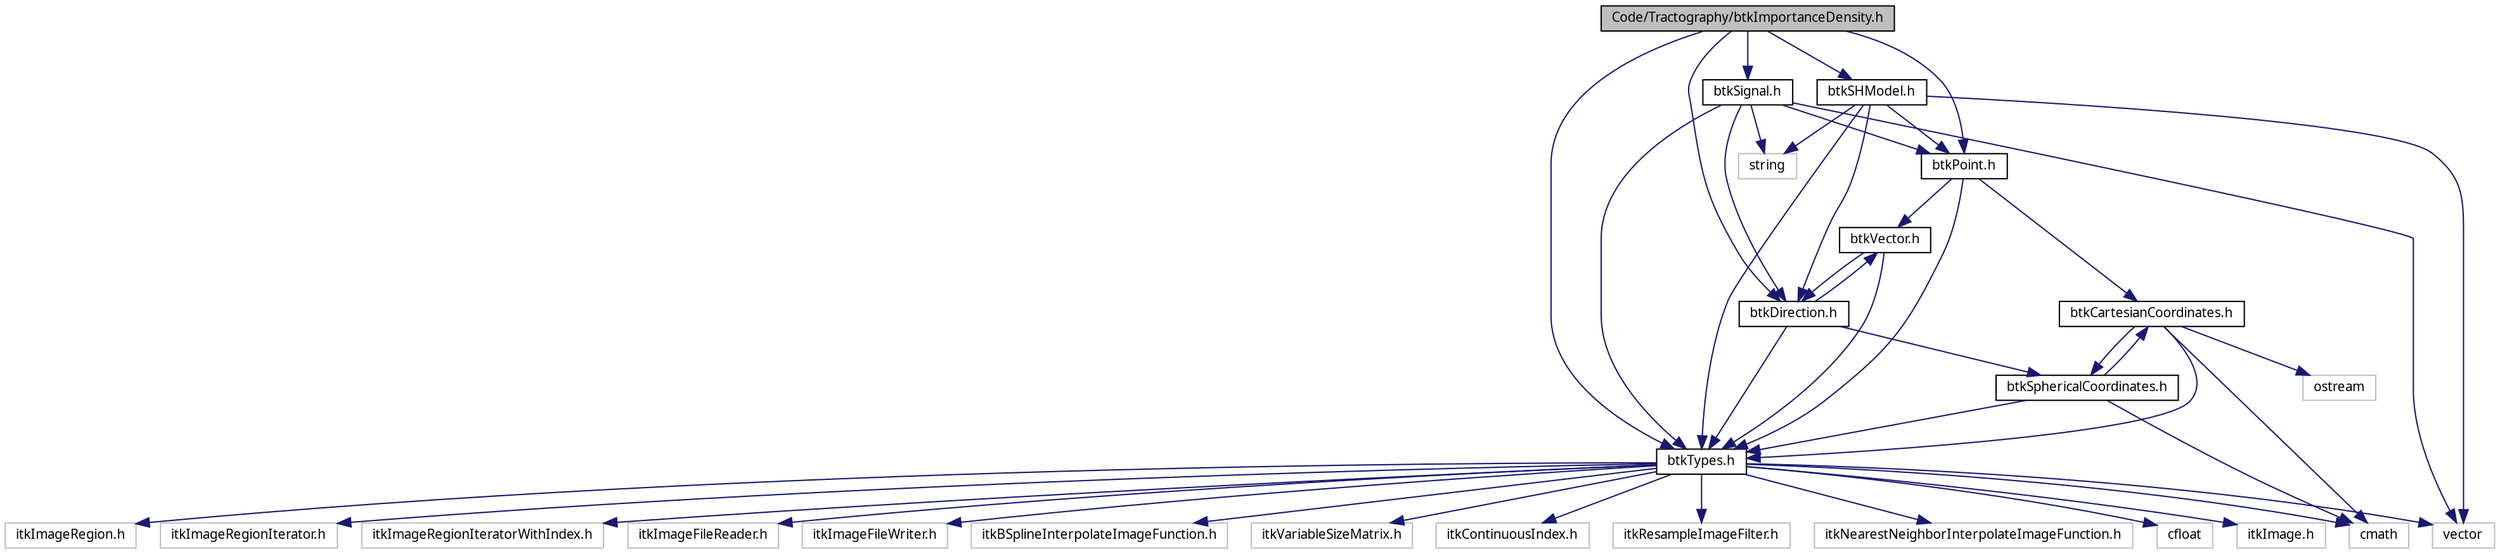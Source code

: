 digraph G
{
  edge [fontname="FreeSans.ttf",fontsize="10",labelfontname="FreeSans.ttf",labelfontsize="10"];
  node [fontname="FreeSans.ttf",fontsize="10",shape=record];
  Node1 [label="Code/Tractography/btkImportanceDensity.h",height=0.2,width=0.4,color="black", fillcolor="grey75", style="filled" fontcolor="black"];
  Node1 -> Node2 [color="midnightblue",fontsize="10",style="solid",fontname="FreeSans.ttf"];
  Node2 [label="btkTypes.h",height=0.2,width=0.4,color="black", fillcolor="white", style="filled",URL="$btk_types_8h.html"];
  Node2 -> Node3 [color="midnightblue",fontsize="10",style="solid",fontname="FreeSans.ttf"];
  Node3 [label="itkImage.h",height=0.2,width=0.4,color="grey75", fillcolor="white", style="filled"];
  Node2 -> Node4 [color="midnightblue",fontsize="10",style="solid",fontname="FreeSans.ttf"];
  Node4 [label="itkImageRegion.h",height=0.2,width=0.4,color="grey75", fillcolor="white", style="filled"];
  Node2 -> Node5 [color="midnightblue",fontsize="10",style="solid",fontname="FreeSans.ttf"];
  Node5 [label="itkImageRegionIterator.h",height=0.2,width=0.4,color="grey75", fillcolor="white", style="filled"];
  Node2 -> Node6 [color="midnightblue",fontsize="10",style="solid",fontname="FreeSans.ttf"];
  Node6 [label="itkImageRegionIteratorWithIndex.h",height=0.2,width=0.4,color="grey75", fillcolor="white", style="filled"];
  Node2 -> Node7 [color="midnightblue",fontsize="10",style="solid",fontname="FreeSans.ttf"];
  Node7 [label="itkImageFileReader.h",height=0.2,width=0.4,color="grey75", fillcolor="white", style="filled"];
  Node2 -> Node8 [color="midnightblue",fontsize="10",style="solid",fontname="FreeSans.ttf"];
  Node8 [label="itkImageFileWriter.h",height=0.2,width=0.4,color="grey75", fillcolor="white", style="filled"];
  Node2 -> Node9 [color="midnightblue",fontsize="10",style="solid",fontname="FreeSans.ttf"];
  Node9 [label="itkBSplineInterpolateImageFunction.h",height=0.2,width=0.4,color="grey75", fillcolor="white", style="filled"];
  Node2 -> Node10 [color="midnightblue",fontsize="10",style="solid",fontname="FreeSans.ttf"];
  Node10 [label="itkVariableSizeMatrix.h",height=0.2,width=0.4,color="grey75", fillcolor="white", style="filled"];
  Node2 -> Node11 [color="midnightblue",fontsize="10",style="solid",fontname="FreeSans.ttf"];
  Node11 [label="itkContinuousIndex.h",height=0.2,width=0.4,color="grey75", fillcolor="white", style="filled"];
  Node2 -> Node12 [color="midnightblue",fontsize="10",style="solid",fontname="FreeSans.ttf"];
  Node12 [label="itkResampleImageFilter.h",height=0.2,width=0.4,color="grey75", fillcolor="white", style="filled"];
  Node2 -> Node13 [color="midnightblue",fontsize="10",style="solid",fontname="FreeSans.ttf"];
  Node13 [label="itkNearestNeighborInterpolateImageFunction.h",height=0.2,width=0.4,color="grey75", fillcolor="white", style="filled"];
  Node2 -> Node14 [color="midnightblue",fontsize="10",style="solid",fontname="FreeSans.ttf"];
  Node14 [label="cfloat",height=0.2,width=0.4,color="grey75", fillcolor="white", style="filled"];
  Node2 -> Node15 [color="midnightblue",fontsize="10",style="solid",fontname="FreeSans.ttf"];
  Node15 [label="cmath",height=0.2,width=0.4,color="grey75", fillcolor="white", style="filled"];
  Node2 -> Node16 [color="midnightblue",fontsize="10",style="solid",fontname="FreeSans.ttf"];
  Node16 [label="vector",height=0.2,width=0.4,color="grey75", fillcolor="white", style="filled"];
  Node1 -> Node17 [color="midnightblue",fontsize="10",style="solid",fontname="FreeSans.ttf"];
  Node17 [label="btkPoint.h",height=0.2,width=0.4,color="black", fillcolor="white", style="filled",URL="$btk_point_8h.html"];
  Node17 -> Node2 [color="midnightblue",fontsize="10",style="solid",fontname="FreeSans.ttf"];
  Node17 -> Node18 [color="midnightblue",fontsize="10",style="solid",fontname="FreeSans.ttf"];
  Node18 [label="btkCartesianCoordinates.h",height=0.2,width=0.4,color="black", fillcolor="white", style="filled",URL="$_tractography_2btk_cartesian_coordinates_8h.html"];
  Node18 -> Node15 [color="midnightblue",fontsize="10",style="solid",fontname="FreeSans.ttf"];
  Node18 -> Node19 [color="midnightblue",fontsize="10",style="solid",fontname="FreeSans.ttf"];
  Node19 [label="ostream",height=0.2,width=0.4,color="grey75", fillcolor="white", style="filled"];
  Node18 -> Node2 [color="midnightblue",fontsize="10",style="solid",fontname="FreeSans.ttf"];
  Node18 -> Node20 [color="midnightblue",fontsize="10",style="solid",fontname="FreeSans.ttf"];
  Node20 [label="btkSphericalCoordinates.h",height=0.2,width=0.4,color="black", fillcolor="white", style="filled",URL="$btk_spherical_coordinates_8h.html"];
  Node20 -> Node15 [color="midnightblue",fontsize="10",style="solid",fontname="FreeSans.ttf"];
  Node20 -> Node2 [color="midnightblue",fontsize="10",style="solid",fontname="FreeSans.ttf"];
  Node20 -> Node18 [color="midnightblue",fontsize="10",style="solid",fontname="FreeSans.ttf"];
  Node17 -> Node21 [color="midnightblue",fontsize="10",style="solid",fontname="FreeSans.ttf"];
  Node21 [label="btkVector.h",height=0.2,width=0.4,color="black", fillcolor="white", style="filled",URL="$btk_vector_8h.html"];
  Node21 -> Node2 [color="midnightblue",fontsize="10",style="solid",fontname="FreeSans.ttf"];
  Node21 -> Node22 [color="midnightblue",fontsize="10",style="solid",fontname="FreeSans.ttf"];
  Node22 [label="btkDirection.h",height=0.2,width=0.4,color="black", fillcolor="white", style="filled",URL="$btk_direction_8h.html"];
  Node22 -> Node2 [color="midnightblue",fontsize="10",style="solid",fontname="FreeSans.ttf"];
  Node22 -> Node20 [color="midnightblue",fontsize="10",style="solid",fontname="FreeSans.ttf"];
  Node22 -> Node21 [color="midnightblue",fontsize="10",style="solid",fontname="FreeSans.ttf"];
  Node1 -> Node22 [color="midnightblue",fontsize="10",style="solid",fontname="FreeSans.ttf"];
  Node1 -> Node23 [color="midnightblue",fontsize="10",style="solid",fontname="FreeSans.ttf"];
  Node23 [label="btkSignal.h",height=0.2,width=0.4,color="black", fillcolor="white", style="filled",URL="$btk_signal_8h.html"];
  Node23 -> Node24 [color="midnightblue",fontsize="10",style="solid",fontname="FreeSans.ttf"];
  Node24 [label="string",height=0.2,width=0.4,color="grey75", fillcolor="white", style="filled"];
  Node23 -> Node16 [color="midnightblue",fontsize="10",style="solid",fontname="FreeSans.ttf"];
  Node23 -> Node2 [color="midnightblue",fontsize="10",style="solid",fontname="FreeSans.ttf"];
  Node23 -> Node17 [color="midnightblue",fontsize="10",style="solid",fontname="FreeSans.ttf"];
  Node23 -> Node22 [color="midnightblue",fontsize="10",style="solid",fontname="FreeSans.ttf"];
  Node1 -> Node25 [color="midnightblue",fontsize="10",style="solid",fontname="FreeSans.ttf"];
  Node25 [label="btkSHModel.h",height=0.2,width=0.4,color="black", fillcolor="white", style="filled",URL="$btk_s_h_model_8h.html"];
  Node25 -> Node24 [color="midnightblue",fontsize="10",style="solid",fontname="FreeSans.ttf"];
  Node25 -> Node16 [color="midnightblue",fontsize="10",style="solid",fontname="FreeSans.ttf"];
  Node25 -> Node2 [color="midnightblue",fontsize="10",style="solid",fontname="FreeSans.ttf"];
  Node25 -> Node22 [color="midnightblue",fontsize="10",style="solid",fontname="FreeSans.ttf"];
  Node25 -> Node17 [color="midnightblue",fontsize="10",style="solid",fontname="FreeSans.ttf"];
}
